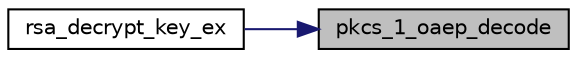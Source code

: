 digraph "pkcs_1_oaep_decode"
{
 // LATEX_PDF_SIZE
  edge [fontname="Helvetica",fontsize="10",labelfontname="Helvetica",labelfontsize="10"];
  node [fontname="Helvetica",fontsize="10",shape=record];
  rankdir="RL";
  Node10 [label="pkcs_1_oaep_decode",height=0.2,width=0.4,color="black", fillcolor="grey75", style="filled", fontcolor="black",tooltip="PKCS #1 v2.00 OAEP decode."];
  Node10 -> Node11 [dir="back",color="midnightblue",fontsize="10",style="solid",fontname="Helvetica"];
  Node11 [label="rsa_decrypt_key_ex",height=0.2,width=0.4,color="black", fillcolor="white", style="filled",URL="$rsa__decrypt__key_8c.html#a9d043dc2d91a5ca83f64a4210b03f5d1",tooltip="PKCS #1 decrypt then v1.5 or OAEP depad."];
}
